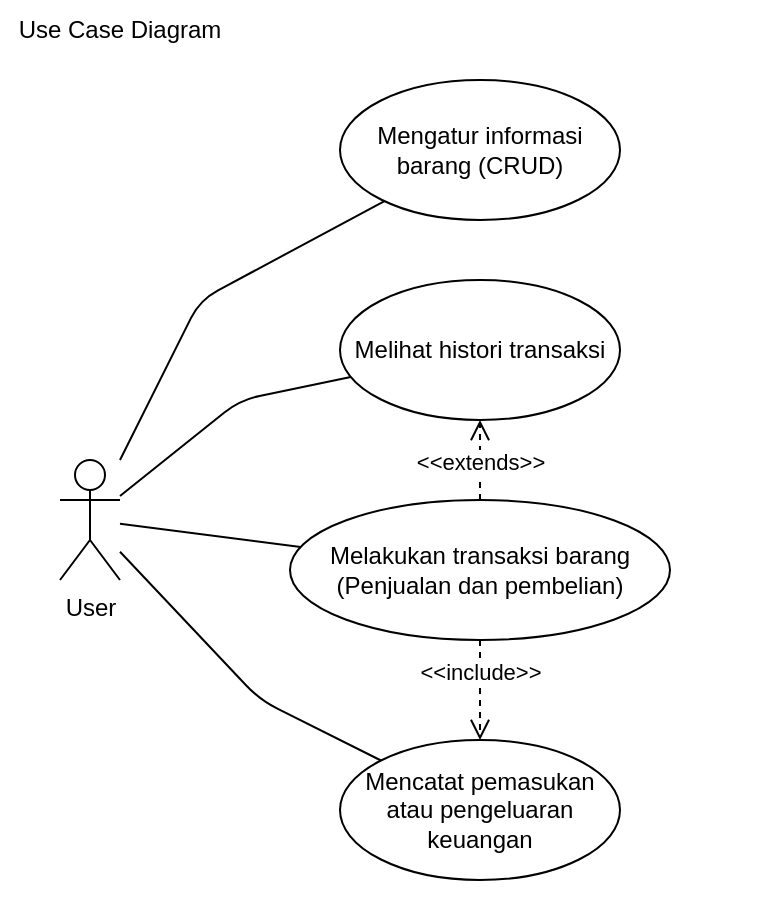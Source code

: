 <mxfile version="13.9.5" type="device"><diagram id="WwSm50Z7JyMPpXU0VLuQ" name="Page-1"><mxGraphModel dx="1008" dy="522" grid="1" gridSize="10" guides="1" tooltips="1" connect="1" arrows="1" fold="1" page="1" pageScale="1" pageWidth="850" pageHeight="1100" math="0" shadow="0"><root><mxCell id="0"/><mxCell id="1" parent="0"/><mxCell id="ivUeWtZUZAXqLyaVTxRF-1" value="" style="rounded=0;whiteSpace=wrap;html=1;strokeColor=none;" vertex="1" parent="1"><mxGeometry x="10" y="20" width="390" height="460" as="geometry"/></mxCell><mxCell id="46tpiub9ysRB8IjS1WsQ-22" value="Use Case Diagram" style="shape=umlFrame;whiteSpace=wrap;html=1;width=120;height=30;strokeColor=none;" parent="1" vertex="1"><mxGeometry x="10" y="20" width="390" height="460" as="geometry"/></mxCell><mxCell id="46tpiub9ysRB8IjS1WsQ-1" value="User" style="shape=umlActor;verticalLabelPosition=bottom;verticalAlign=top;html=1;outlineConnect=0;" parent="1" vertex="1"><mxGeometry x="40" y="250" width="30" height="60" as="geometry"/></mxCell><mxCell id="46tpiub9ysRB8IjS1WsQ-2" value="Mengatur informasi barang (CRUD)" style="ellipse;whiteSpace=wrap;html=1;" parent="1" vertex="1"><mxGeometry x="180" y="60" width="140" height="70" as="geometry"/></mxCell><mxCell id="46tpiub9ysRB8IjS1WsQ-4" value="" style="endArrow=none;html=1;" parent="1" source="46tpiub9ysRB8IjS1WsQ-1" target="46tpiub9ysRB8IjS1WsQ-2" edge="1"><mxGeometry width="50" height="50" relative="1" as="geometry"><mxPoint x="350" y="280" as="sourcePoint"/><mxPoint x="400" y="230" as="targetPoint"/><Array as="points"><mxPoint x="110" y="170"/></Array></mxGeometry></mxCell><mxCell id="46tpiub9ysRB8IjS1WsQ-5" value="Melakukan transaksi barang&lt;br&gt;(Penjualan dan pembelian)" style="ellipse;whiteSpace=wrap;html=1;" parent="1" vertex="1"><mxGeometry x="155" y="270" width="190" height="70" as="geometry"/></mxCell><mxCell id="46tpiub9ysRB8IjS1WsQ-6" value="" style="endArrow=none;html=1;" parent="1" source="46tpiub9ysRB8IjS1WsQ-1" target="46tpiub9ysRB8IjS1WsQ-5" edge="1"><mxGeometry width="50" height="50" relative="1" as="geometry"><mxPoint x="80" y="281.154" as="sourcePoint"/><mxPoint x="214.732" y="201.696" as="targetPoint"/></mxGeometry></mxCell><mxCell id="46tpiub9ysRB8IjS1WsQ-8" value="" style="endArrow=none;html=1;" parent="1" source="46tpiub9ysRB8IjS1WsQ-1" target="TTikbKJ7wSviLI38bYNr-6" edge="1"><mxGeometry width="50" height="50" relative="1" as="geometry"><mxPoint x="80" y="288.077" as="sourcePoint"/><mxPoint x="195.588" y="404.521" as="targetPoint"/><Array as="points"><mxPoint x="140" y="370"/></Array></mxGeometry></mxCell><mxCell id="46tpiub9ysRB8IjS1WsQ-17" value="Melihat histori transaksi" style="ellipse;whiteSpace=wrap;html=1;" parent="1" vertex="1"><mxGeometry x="180" y="160" width="140" height="70" as="geometry"/></mxCell><mxCell id="46tpiub9ysRB8IjS1WsQ-18" value="" style="endArrow=none;html=1;" parent="1" source="46tpiub9ysRB8IjS1WsQ-1" target="46tpiub9ysRB8IjS1WsQ-17" edge="1"><mxGeometry width="50" height="50" relative="1" as="geometry"><mxPoint x="80" y="281.154" as="sourcePoint"/><mxPoint x="214.732" y="201.696" as="targetPoint"/><Array as="points"><mxPoint x="130" y="220"/></Array></mxGeometry></mxCell><mxCell id="TTikbKJ7wSviLI38bYNr-6" value="Mencatat pemasukan atau pengeluaran keuangan" style="ellipse;whiteSpace=wrap;html=1;" parent="1" vertex="1"><mxGeometry x="180" y="390" width="140" height="70" as="geometry"/></mxCell><mxCell id="zEISVGZ3FO26rwBj_lJk-1" value="&amp;lt;&amp;lt;include&amp;gt;&amp;gt;" style="html=1;verticalAlign=bottom;endArrow=open;dashed=1;endSize=8;" parent="1" source="46tpiub9ysRB8IjS1WsQ-5" target="TTikbKJ7wSviLI38bYNr-6" edge="1"><mxGeometry relative="1" as="geometry"><mxPoint x="460" y="290" as="sourcePoint"/><mxPoint x="380" y="290" as="targetPoint"/></mxGeometry></mxCell><mxCell id="zEISVGZ3FO26rwBj_lJk-4" value="&amp;lt;&amp;lt;extends&amp;gt;&amp;gt;" style="html=1;verticalAlign=bottom;endArrow=open;dashed=1;endSize=8;" parent="1" source="46tpiub9ysRB8IjS1WsQ-5" target="46tpiub9ysRB8IjS1WsQ-17" edge="1"><mxGeometry x="-0.5" relative="1" as="geometry"><mxPoint x="460" y="290" as="sourcePoint"/><mxPoint x="380" y="290" as="targetPoint"/><mxPoint as="offset"/></mxGeometry></mxCell></root></mxGraphModel></diagram></mxfile>